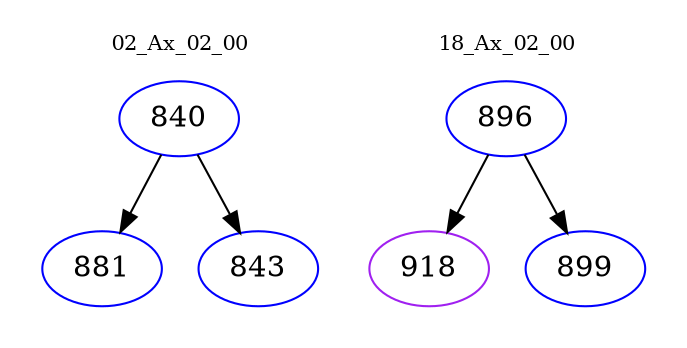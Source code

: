 digraph{
subgraph cluster_0 {
color = white
label = "02_Ax_02_00";
fontsize=10;
T0_840 [label="840", color="blue"]
T0_840 -> T0_881 [color="black"]
T0_881 [label="881", color="blue"]
T0_840 -> T0_843 [color="black"]
T0_843 [label="843", color="blue"]
}
subgraph cluster_1 {
color = white
label = "18_Ax_02_00";
fontsize=10;
T1_896 [label="896", color="blue"]
T1_896 -> T1_918 [color="black"]
T1_918 [label="918", color="purple"]
T1_896 -> T1_899 [color="black"]
T1_899 [label="899", color="blue"]
}
}
